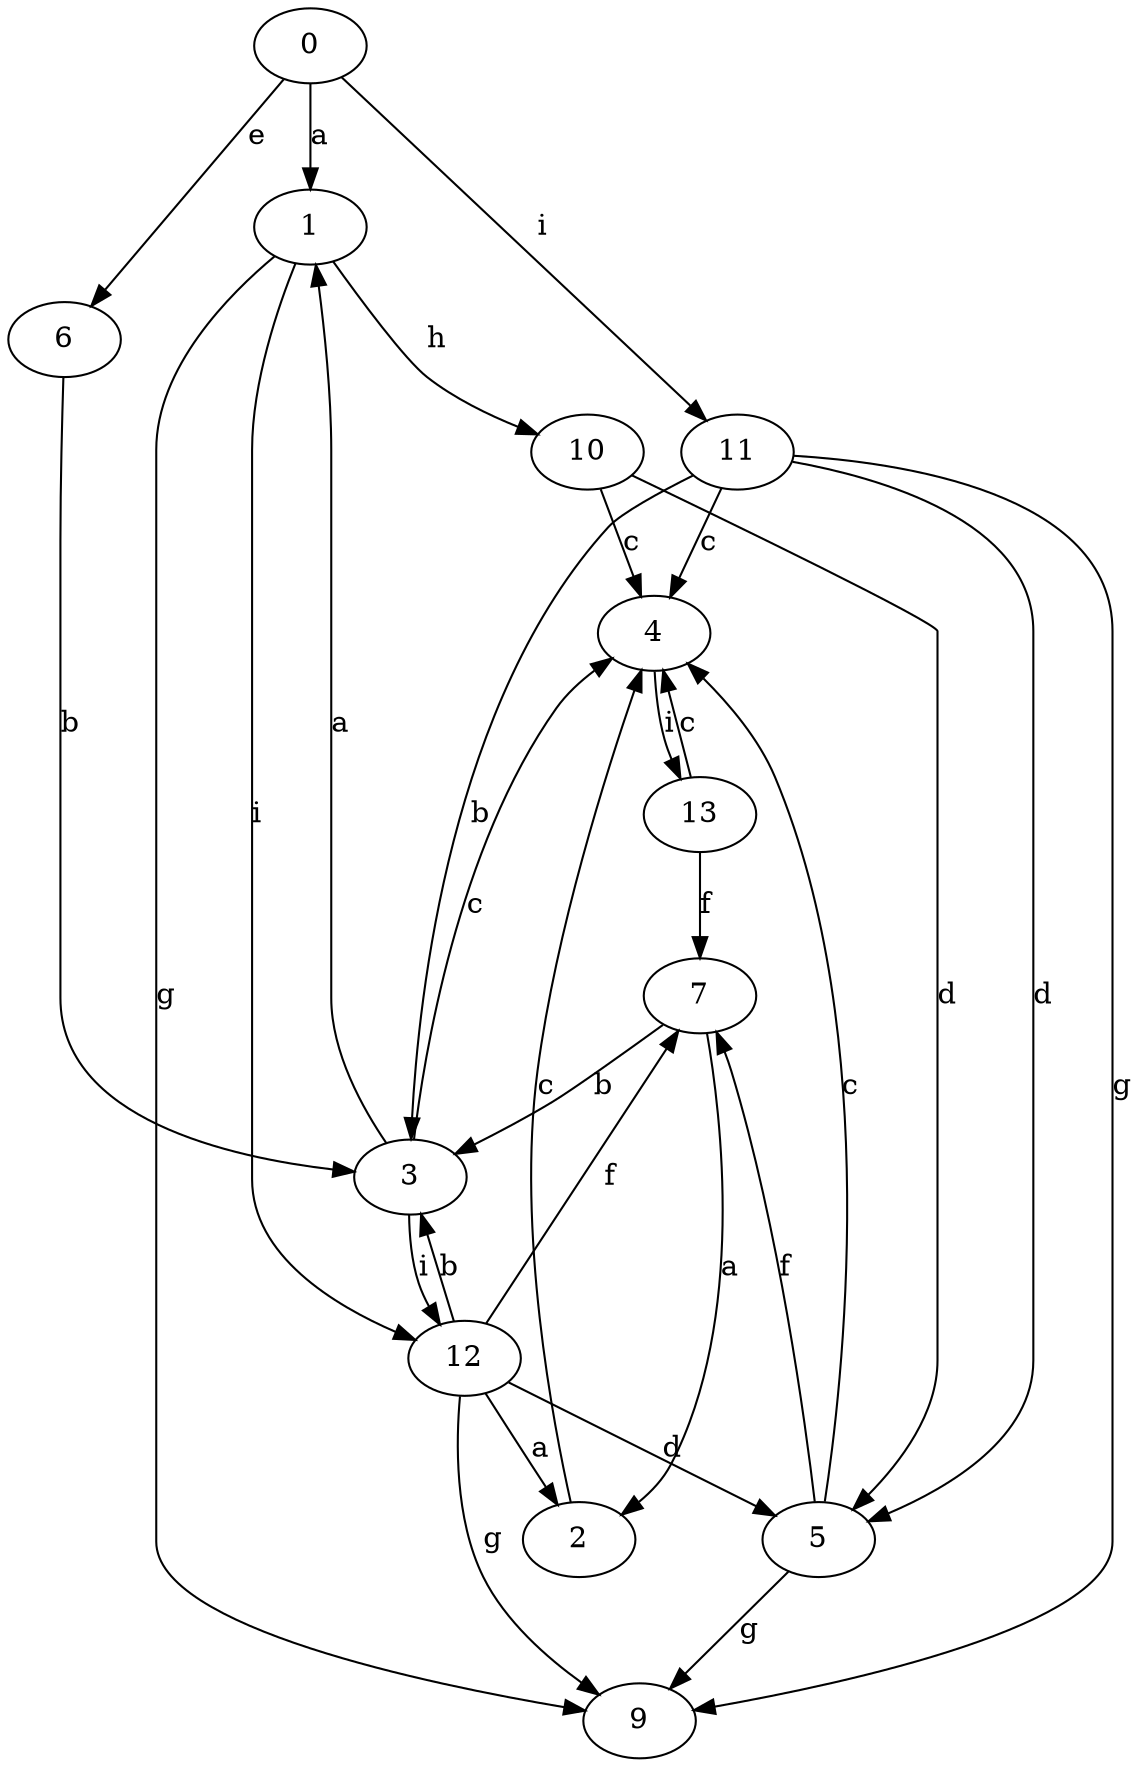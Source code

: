 strict digraph  {
1;
0;
2;
3;
4;
5;
6;
7;
9;
10;
11;
12;
13;
1 -> 9  [label=g];
1 -> 10  [label=h];
1 -> 12  [label=i];
0 -> 1  [label=a];
0 -> 6  [label=e];
0 -> 11  [label=i];
2 -> 4  [label=c];
3 -> 1  [label=a];
3 -> 4  [label=c];
3 -> 12  [label=i];
4 -> 13  [label=i];
5 -> 4  [label=c];
5 -> 7  [label=f];
5 -> 9  [label=g];
6 -> 3  [label=b];
7 -> 2  [label=a];
7 -> 3  [label=b];
10 -> 4  [label=c];
10 -> 5  [label=d];
11 -> 3  [label=b];
11 -> 4  [label=c];
11 -> 5  [label=d];
11 -> 9  [label=g];
12 -> 2  [label=a];
12 -> 3  [label=b];
12 -> 5  [label=d];
12 -> 7  [label=f];
12 -> 9  [label=g];
13 -> 4  [label=c];
13 -> 7  [label=f];
}
